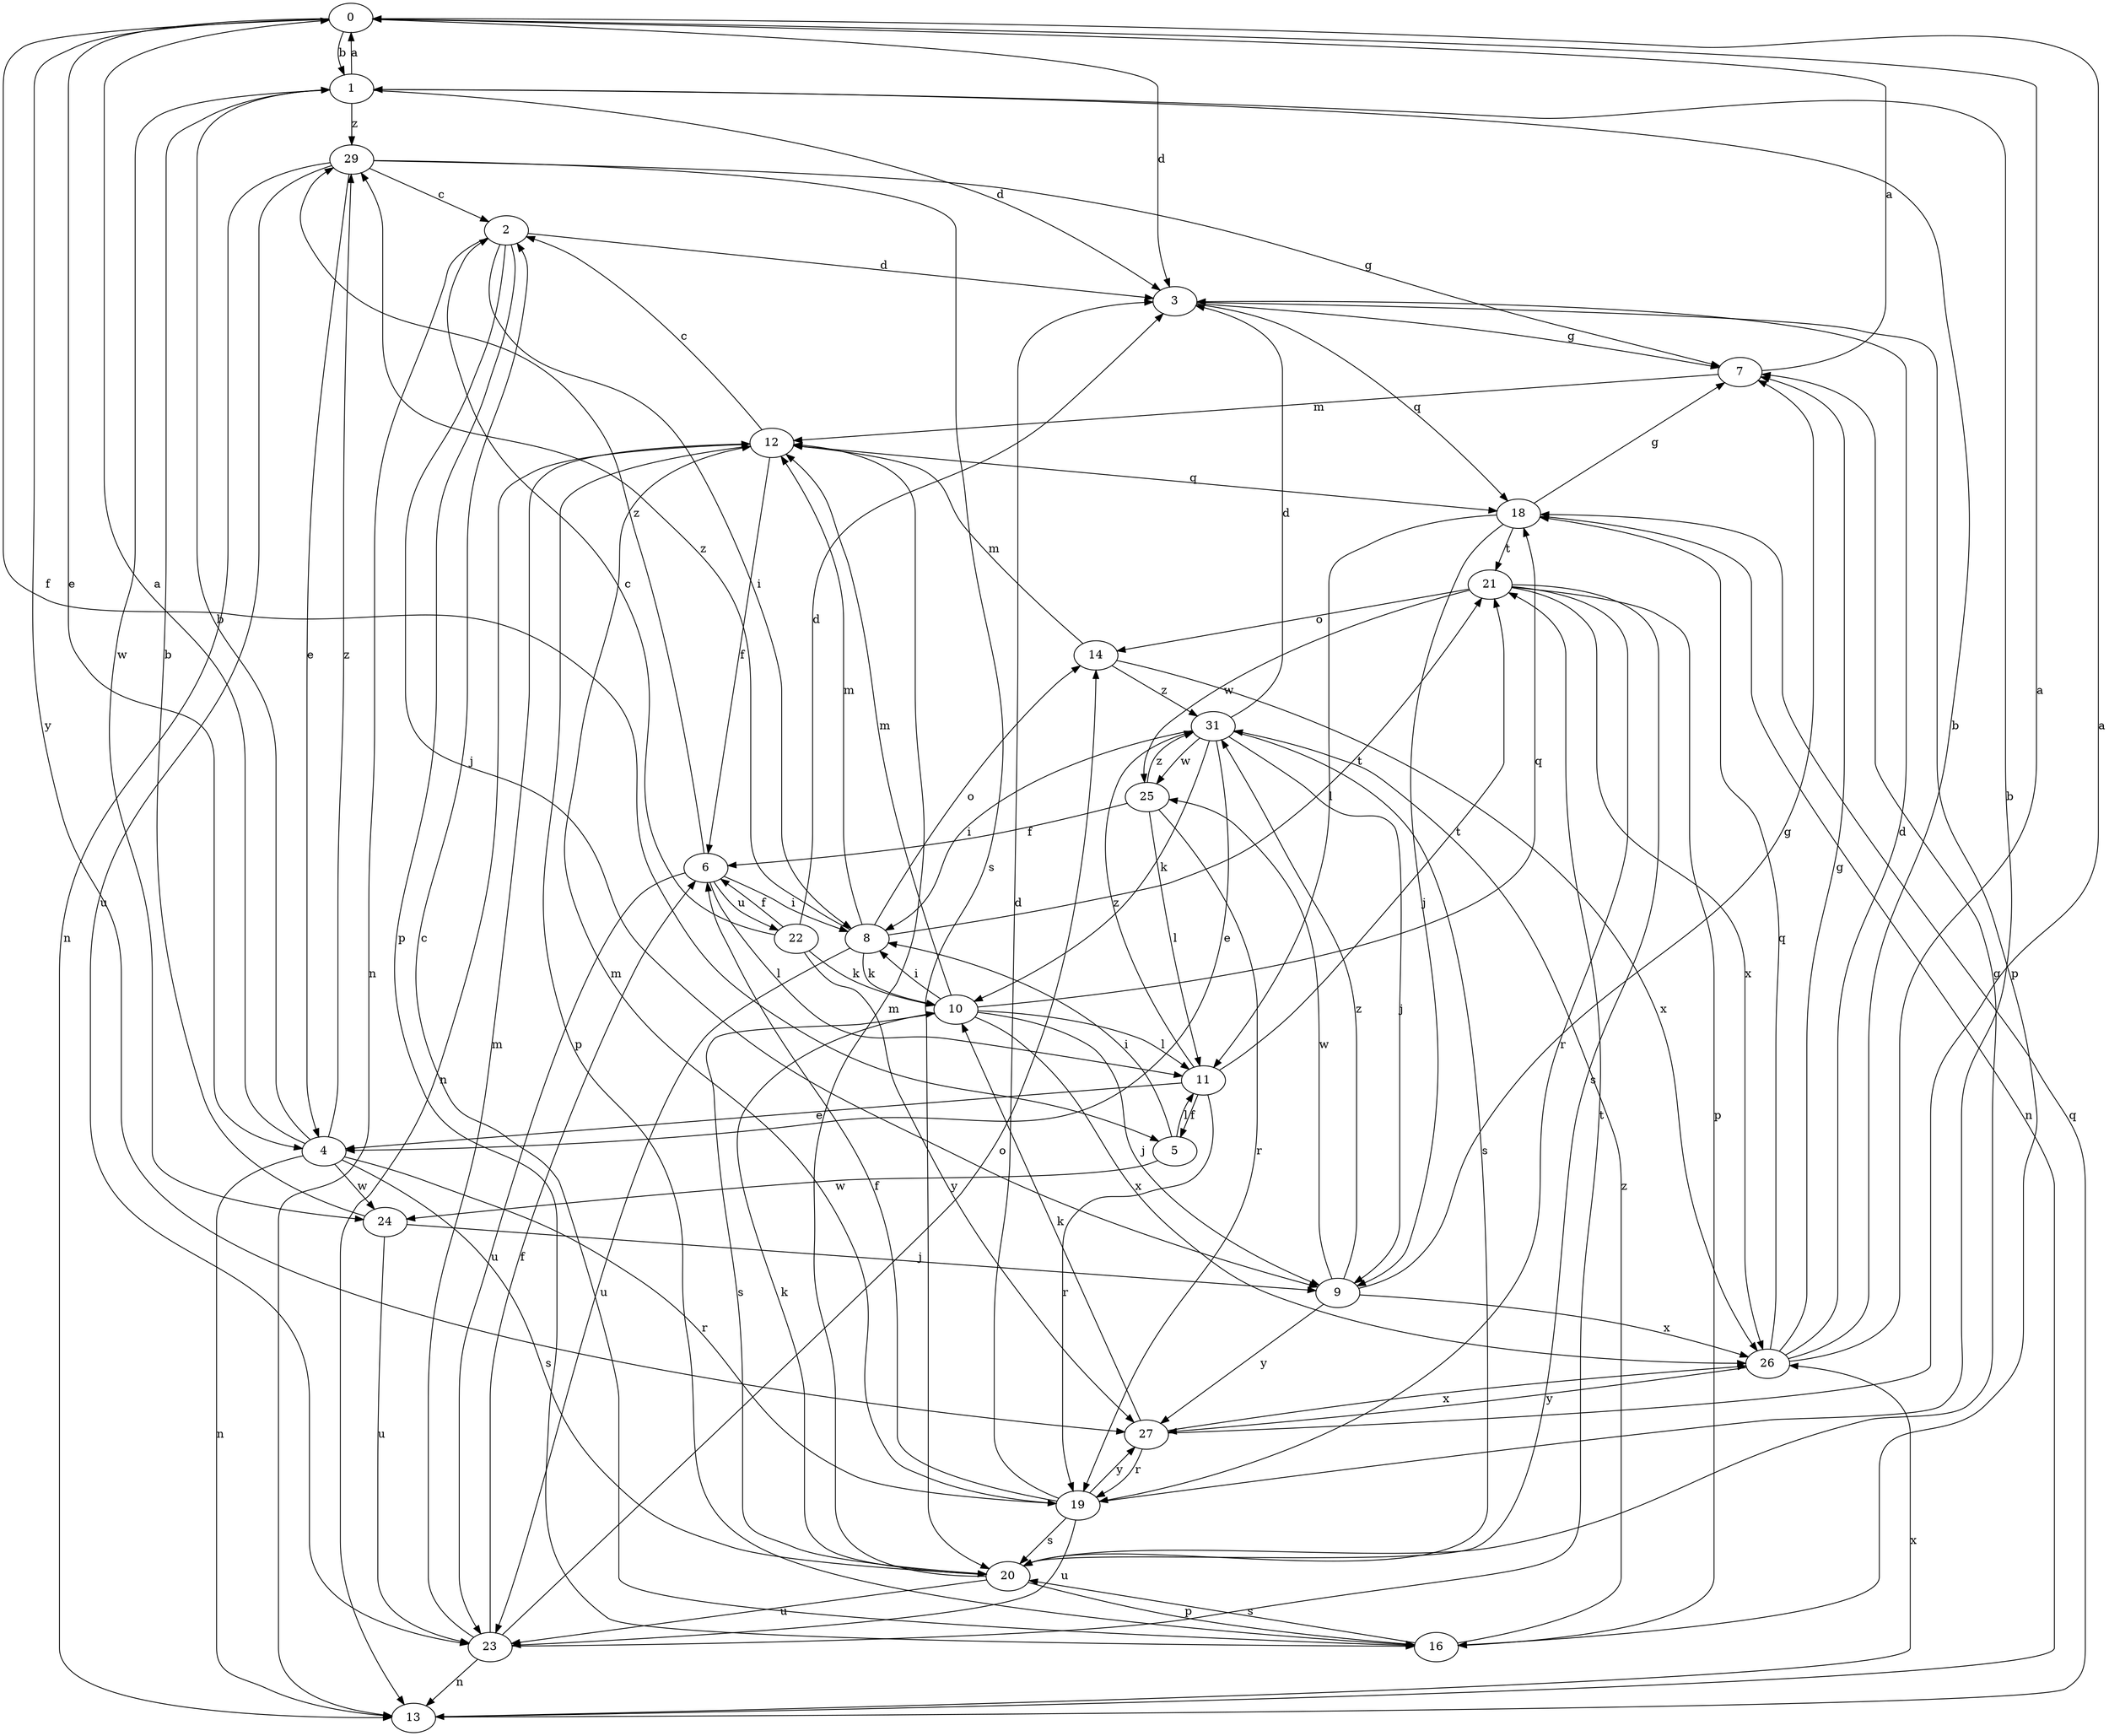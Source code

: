 strict digraph  {
0;
1;
2;
3;
4;
5;
6;
7;
8;
9;
10;
11;
12;
13;
14;
16;
18;
19;
20;
21;
22;
23;
24;
25;
26;
27;
29;
31;
0 -> 1  [label=b];
0 -> 3  [label=d];
0 -> 4  [label=e];
0 -> 5  [label=f];
0 -> 27  [label=y];
1 -> 0  [label=a];
1 -> 3  [label=d];
1 -> 24  [label=w];
1 -> 29  [label=z];
2 -> 3  [label=d];
2 -> 8  [label=i];
2 -> 9  [label=j];
2 -> 13  [label=n];
2 -> 16  [label=p];
3 -> 7  [label=g];
3 -> 16  [label=p];
3 -> 18  [label=q];
4 -> 0  [label=a];
4 -> 1  [label=b];
4 -> 13  [label=n];
4 -> 19  [label=r];
4 -> 20  [label=s];
4 -> 24  [label=w];
4 -> 29  [label=z];
5 -> 8  [label=i];
5 -> 11  [label=l];
5 -> 24  [label=w];
6 -> 8  [label=i];
6 -> 11  [label=l];
6 -> 22  [label=u];
6 -> 23  [label=u];
6 -> 29  [label=z];
7 -> 0  [label=a];
7 -> 12  [label=m];
8 -> 10  [label=k];
8 -> 12  [label=m];
8 -> 14  [label=o];
8 -> 21  [label=t];
8 -> 23  [label=u];
8 -> 29  [label=z];
9 -> 7  [label=g];
9 -> 25  [label=w];
9 -> 26  [label=x];
9 -> 27  [label=y];
9 -> 31  [label=z];
10 -> 8  [label=i];
10 -> 9  [label=j];
10 -> 11  [label=l];
10 -> 12  [label=m];
10 -> 18  [label=q];
10 -> 20  [label=s];
10 -> 26  [label=x];
11 -> 4  [label=e];
11 -> 5  [label=f];
11 -> 19  [label=r];
11 -> 21  [label=t];
11 -> 31  [label=z];
12 -> 2  [label=c];
12 -> 6  [label=f];
12 -> 13  [label=n];
12 -> 16  [label=p];
12 -> 18  [label=q];
13 -> 18  [label=q];
13 -> 26  [label=x];
14 -> 12  [label=m];
14 -> 26  [label=x];
14 -> 31  [label=z];
16 -> 2  [label=c];
16 -> 20  [label=s];
16 -> 31  [label=z];
18 -> 7  [label=g];
18 -> 9  [label=j];
18 -> 11  [label=l];
18 -> 13  [label=n];
18 -> 21  [label=t];
19 -> 1  [label=b];
19 -> 3  [label=d];
19 -> 6  [label=f];
19 -> 12  [label=m];
19 -> 20  [label=s];
19 -> 23  [label=u];
19 -> 27  [label=y];
20 -> 7  [label=g];
20 -> 10  [label=k];
20 -> 12  [label=m];
20 -> 16  [label=p];
20 -> 23  [label=u];
21 -> 14  [label=o];
21 -> 16  [label=p];
21 -> 19  [label=r];
21 -> 20  [label=s];
21 -> 25  [label=w];
21 -> 26  [label=x];
22 -> 2  [label=c];
22 -> 3  [label=d];
22 -> 6  [label=f];
22 -> 10  [label=k];
22 -> 27  [label=y];
23 -> 6  [label=f];
23 -> 12  [label=m];
23 -> 13  [label=n];
23 -> 14  [label=o];
23 -> 21  [label=t];
24 -> 1  [label=b];
24 -> 9  [label=j];
24 -> 23  [label=u];
25 -> 6  [label=f];
25 -> 11  [label=l];
25 -> 19  [label=r];
25 -> 31  [label=z];
26 -> 0  [label=a];
26 -> 1  [label=b];
26 -> 3  [label=d];
26 -> 7  [label=g];
26 -> 18  [label=q];
26 -> 27  [label=y];
27 -> 0  [label=a];
27 -> 10  [label=k];
27 -> 19  [label=r];
27 -> 26  [label=x];
29 -> 2  [label=c];
29 -> 4  [label=e];
29 -> 7  [label=g];
29 -> 13  [label=n];
29 -> 20  [label=s];
29 -> 23  [label=u];
31 -> 3  [label=d];
31 -> 4  [label=e];
31 -> 8  [label=i];
31 -> 9  [label=j];
31 -> 10  [label=k];
31 -> 20  [label=s];
31 -> 25  [label=w];
}

